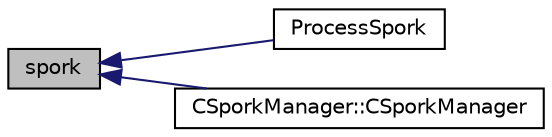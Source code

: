 digraph "spork"
{
  edge [fontname="Helvetica",fontsize="10",labelfontname="Helvetica",labelfontsize="10"];
  node [fontname="Helvetica",fontsize="10",shape=record];
  rankdir="LR";
  Node60 [label="spork",height=0.2,width=0.4,color="black", fillcolor="grey75", style="filled", fontcolor="black"];
  Node60 -> Node61 [dir="back",color="midnightblue",fontsize="10",style="solid",fontname="Helvetica"];
  Node61 [label="ProcessSpork",height=0.2,width=0.4,color="black", fillcolor="white", style="filled",URL="$spork_8h.html#a3f9c24c1f4c012152fb4422ca981610a"];
  Node60 -> Node62 [dir="back",color="midnightblue",fontsize="10",style="solid",fontname="Helvetica"];
  Node62 [label="CSporkManager::CSporkManager",height=0.2,width=0.4,color="black", fillcolor="white", style="filled",URL="$class_c_spork_manager.html#af25ba284196ede7288bc9855e7f8a8a5"];
}
